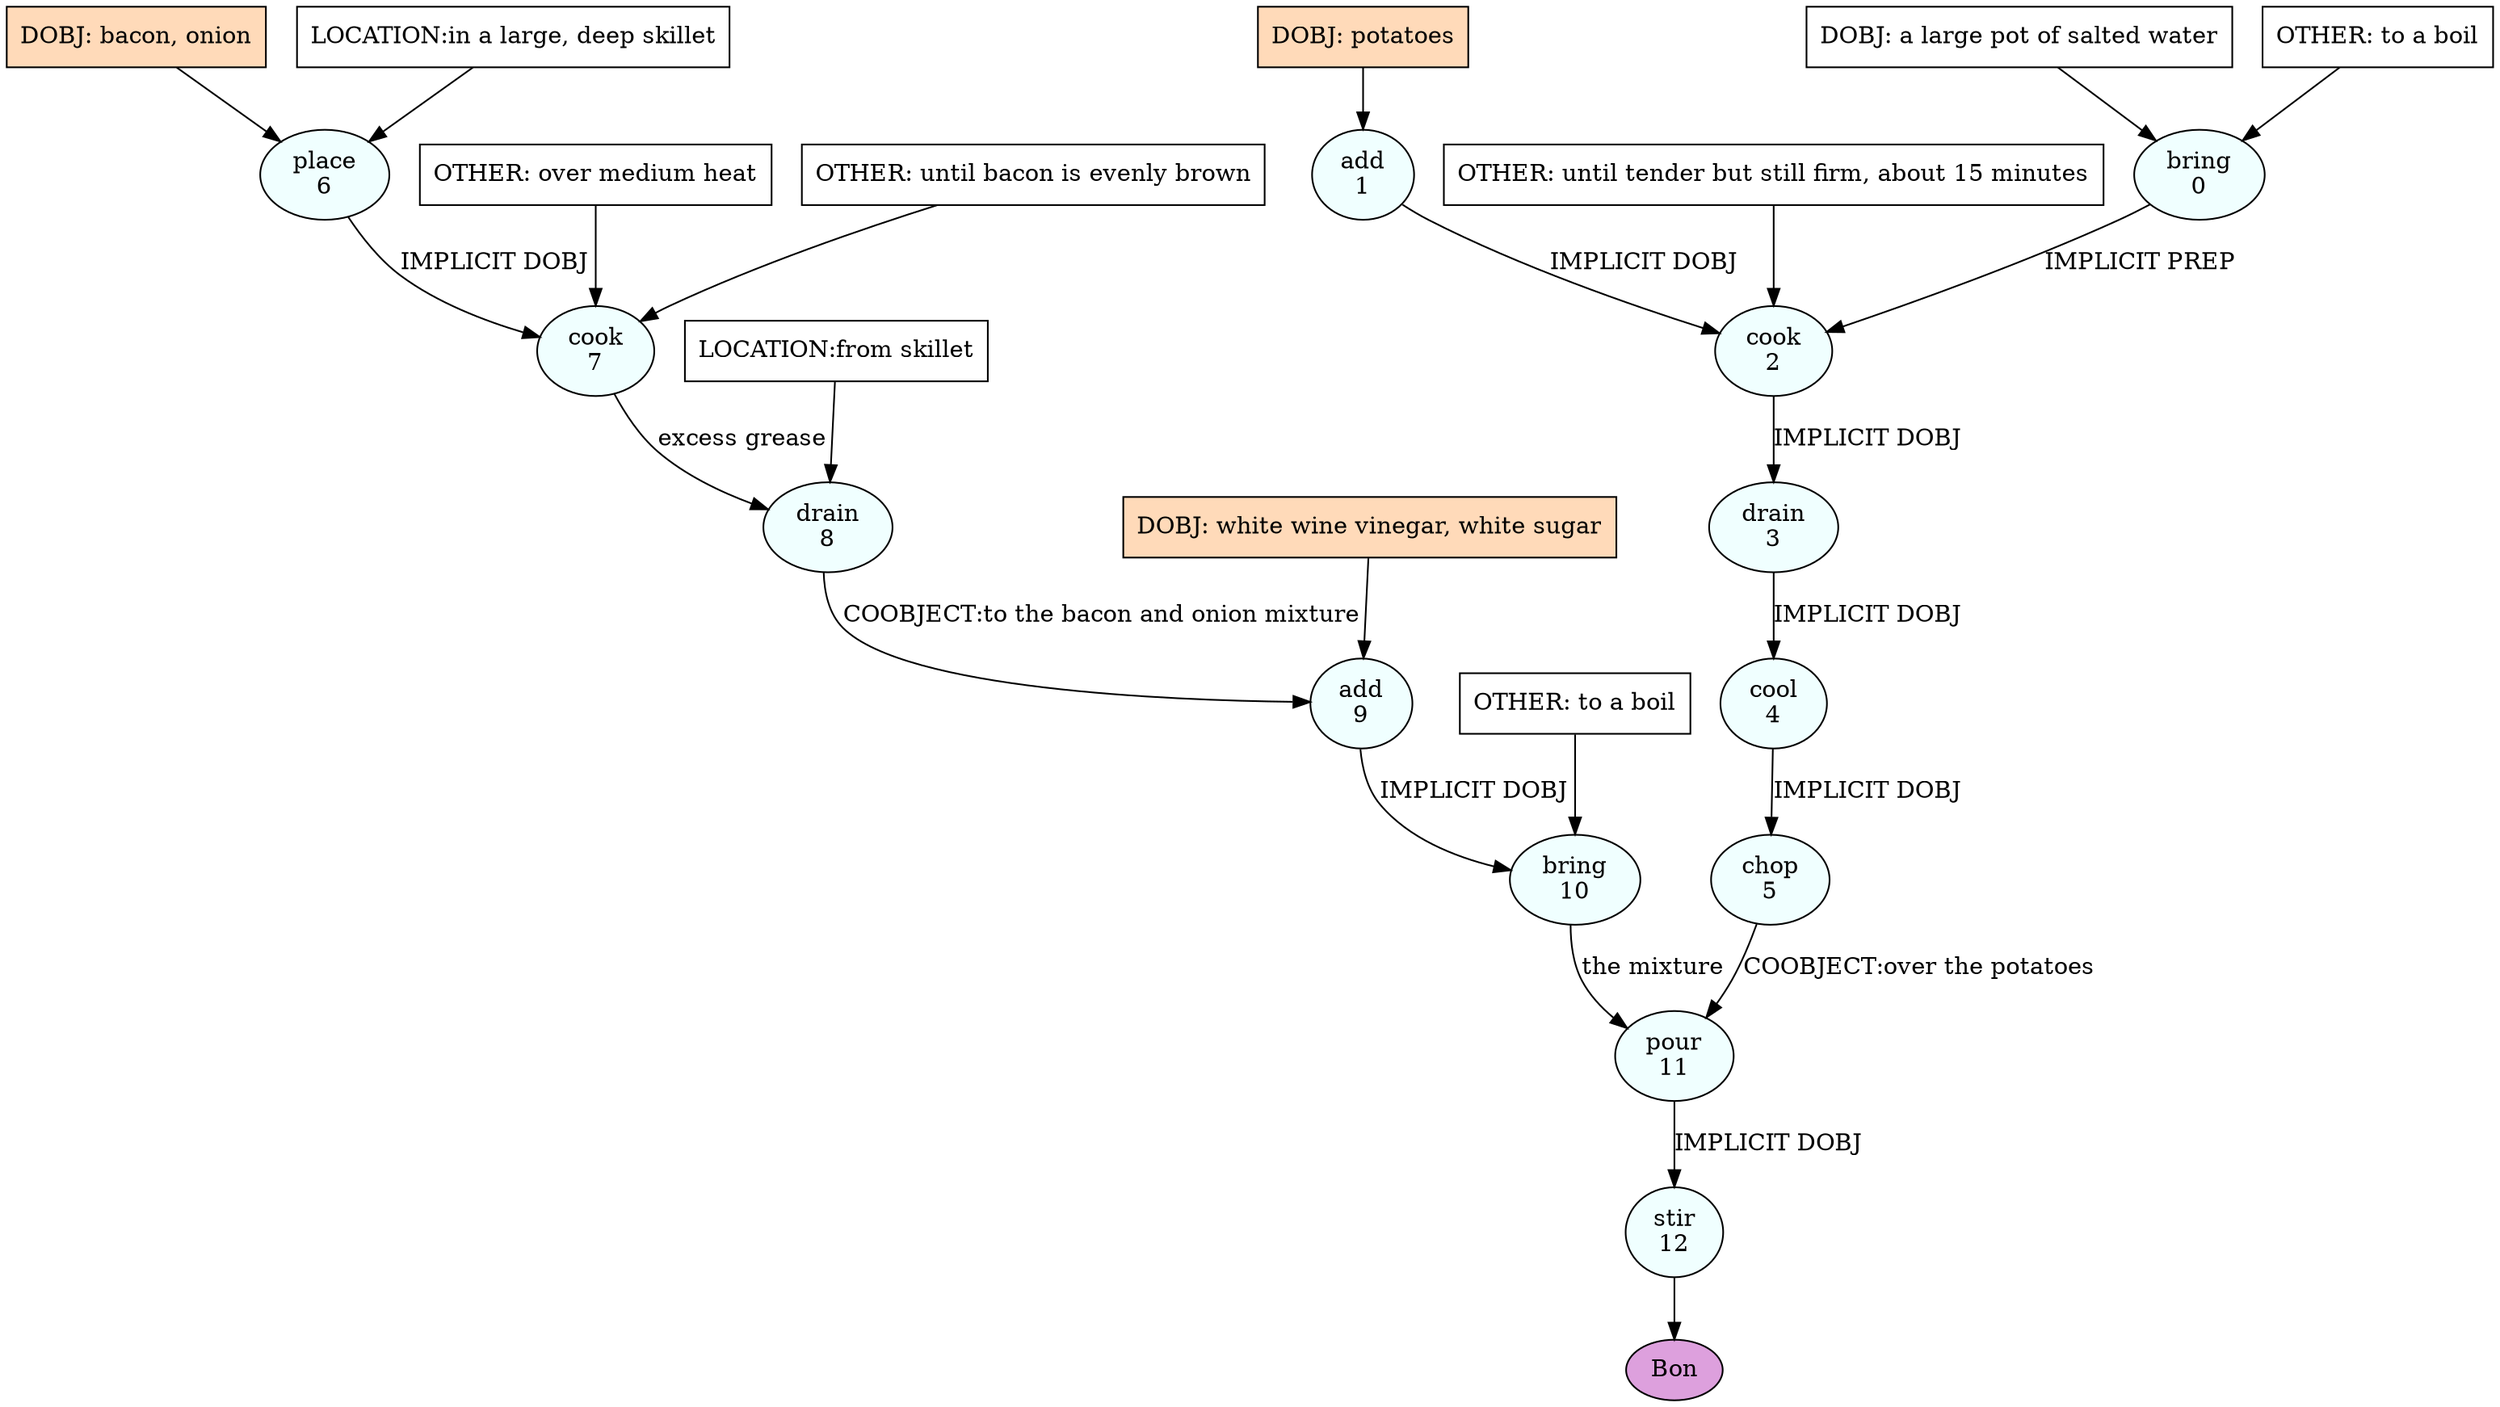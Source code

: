 digraph recipe {
E0[label="bring
0", shape=oval, style=filled, fillcolor=azure]
E1[label="add
1", shape=oval, style=filled, fillcolor=azure]
E2[label="cook
2", shape=oval, style=filled, fillcolor=azure]
E3[label="drain
3", shape=oval, style=filled, fillcolor=azure]
E4[label="cool
4", shape=oval, style=filled, fillcolor=azure]
E5[label="chop
5", shape=oval, style=filled, fillcolor=azure]
E6[label="place
6", shape=oval, style=filled, fillcolor=azure]
E7[label="cook
7", shape=oval, style=filled, fillcolor=azure]
E8[label="drain
8", shape=oval, style=filled, fillcolor=azure]
E9[label="add
9", shape=oval, style=filled, fillcolor=azure]
E10[label="bring
10", shape=oval, style=filled, fillcolor=azure]
E11[label="pour
11", shape=oval, style=filled, fillcolor=azure]
E12[label="stir
12", shape=oval, style=filled, fillcolor=azure]
D1[label="DOBJ: potatoes", shape=box, style=filled, fillcolor=peachpuff]
D1 -> E1
D6[label="DOBJ: bacon, onion", shape=box, style=filled, fillcolor=peachpuff]
D6 -> E6
P6_0[label="LOCATION:in a large, deep skillet", shape=box, style=filled, fillcolor=white]
P6_0 -> E6
D0[label="DOBJ: a large pot of salted water", shape=box, style=filled, fillcolor=white]
D0 -> E0
O0_0[label="OTHER: to a boil", shape=box, style=filled, fillcolor=white]
O0_0 -> E0
E1 -> E2 [label="IMPLICIT DOBJ"]
E0 -> E2 [label="IMPLICIT PREP"]
O2_0_0[label="OTHER: until tender but still firm, about 15 minutes", shape=box, style=filled, fillcolor=white]
O2_0_0 -> E2
E2 -> E3 [label="IMPLICIT DOBJ"]
E3 -> E4 [label="IMPLICIT DOBJ"]
E4 -> E5 [label="IMPLICIT DOBJ"]
E6 -> E7 [label="IMPLICIT DOBJ"]
O7_0_0[label="OTHER: over medium heat", shape=box, style=filled, fillcolor=white]
O7_0_0 -> E7
O7_1_0[label="OTHER: until bacon is evenly brown", shape=box, style=filled, fillcolor=white]
O7_1_0 -> E7
E7 -> E8 [label="excess grease"]
P8_0_0[label="LOCATION:from skillet", shape=box, style=filled, fillcolor=white]
P8_0_0 -> E8
D9_ing[label="DOBJ: white wine vinegar, white sugar", shape=box, style=filled, fillcolor=peachpuff]
D9_ing -> E9
E8 -> E9 [label="COOBJECT:to the bacon and onion mixture"]
E9 -> E10 [label="IMPLICIT DOBJ"]
O10_0_0[label="OTHER: to a boil", shape=box, style=filled, fillcolor=white]
O10_0_0 -> E10
E10 -> E11 [label="the mixture"]
E5 -> E11 [label="COOBJECT:over the potatoes"]
E11 -> E12 [label="IMPLICIT DOBJ"]
EOR[label="Bon", shape=oval, style=filled, fillcolor=plum]
E12 -> EOR
}
